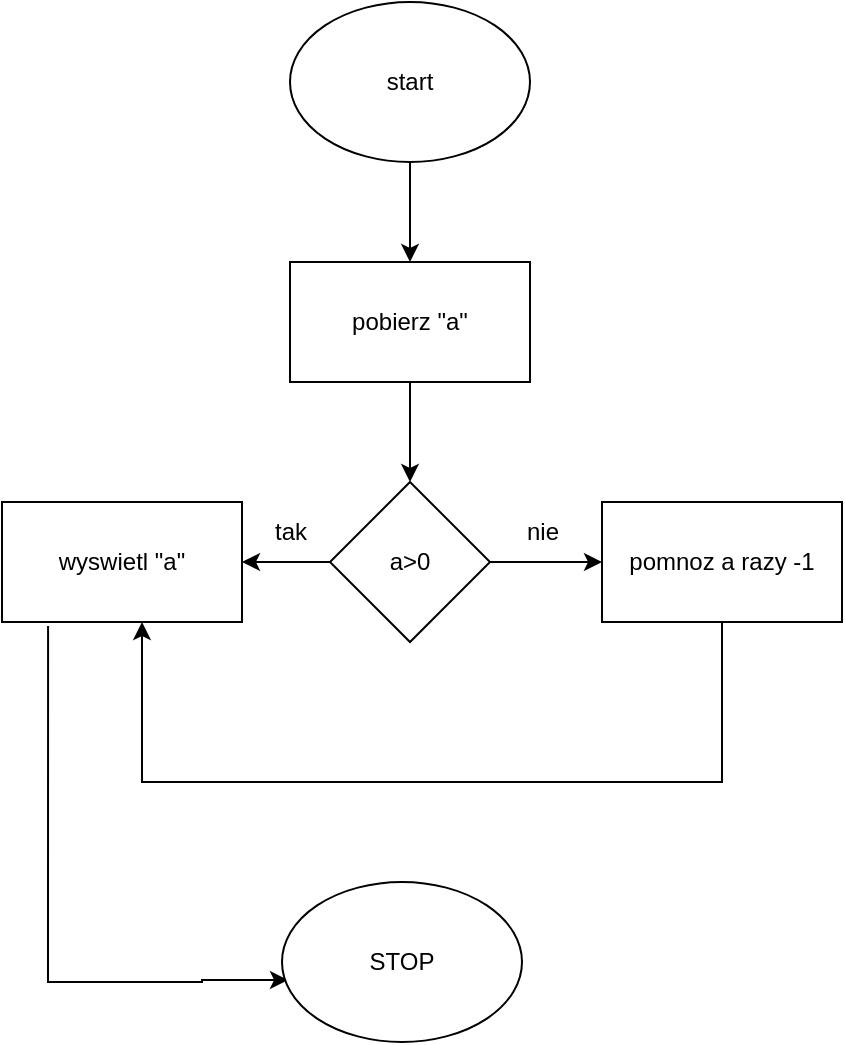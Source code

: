 <mxfile version="20.8.23" type="github">
  <diagram id="C5RBs43oDa-KdzZeNtuy" name="Page-1">
    <mxGraphModel dx="1434" dy="782" grid="1" gridSize="10" guides="1" tooltips="1" connect="1" arrows="1" fold="1" page="1" pageScale="1" pageWidth="827" pageHeight="1169" math="0" shadow="0">
      <root>
        <mxCell id="WIyWlLk6GJQsqaUBKTNV-0" />
        <mxCell id="WIyWlLk6GJQsqaUBKTNV-1" parent="WIyWlLk6GJQsqaUBKTNV-0" />
        <mxCell id="0BIkixSw7kdEACId5EGx-2" style="edgeStyle=orthogonalEdgeStyle;rounded=0;orthogonalLoop=1;jettySize=auto;html=1;" edge="1" parent="WIyWlLk6GJQsqaUBKTNV-1" source="0BIkixSw7kdEACId5EGx-0" target="0BIkixSw7kdEACId5EGx-1">
          <mxGeometry relative="1" as="geometry" />
        </mxCell>
        <mxCell id="0BIkixSw7kdEACId5EGx-0" value="start" style="ellipse;whiteSpace=wrap;html=1;" vertex="1" parent="WIyWlLk6GJQsqaUBKTNV-1">
          <mxGeometry x="354" y="20" width="120" height="80" as="geometry" />
        </mxCell>
        <mxCell id="0BIkixSw7kdEACId5EGx-4" style="edgeStyle=orthogonalEdgeStyle;rounded=0;orthogonalLoop=1;jettySize=auto;html=1;entryX=0.5;entryY=0;entryDx=0;entryDy=0;" edge="1" parent="WIyWlLk6GJQsqaUBKTNV-1" source="0BIkixSw7kdEACId5EGx-1" target="0BIkixSw7kdEACId5EGx-3">
          <mxGeometry relative="1" as="geometry" />
        </mxCell>
        <mxCell id="0BIkixSw7kdEACId5EGx-1" value="pobierz &quot;a&quot;" style="rounded=0;whiteSpace=wrap;html=1;" vertex="1" parent="WIyWlLk6GJQsqaUBKTNV-1">
          <mxGeometry x="354" y="150" width="120" height="60" as="geometry" />
        </mxCell>
        <mxCell id="0BIkixSw7kdEACId5EGx-7" style="edgeStyle=orthogonalEdgeStyle;rounded=0;orthogonalLoop=1;jettySize=auto;html=1;entryX=1;entryY=0.5;entryDx=0;entryDy=0;" edge="1" parent="WIyWlLk6GJQsqaUBKTNV-1" source="0BIkixSw7kdEACId5EGx-3" target="0BIkixSw7kdEACId5EGx-5">
          <mxGeometry relative="1" as="geometry" />
        </mxCell>
        <mxCell id="0BIkixSw7kdEACId5EGx-8" style="edgeStyle=orthogonalEdgeStyle;rounded=0;orthogonalLoop=1;jettySize=auto;html=1;exitX=1;exitY=0.5;exitDx=0;exitDy=0;" edge="1" parent="WIyWlLk6GJQsqaUBKTNV-1" source="0BIkixSw7kdEACId5EGx-3" target="0BIkixSw7kdEACId5EGx-6">
          <mxGeometry relative="1" as="geometry" />
        </mxCell>
        <mxCell id="0BIkixSw7kdEACId5EGx-3" value="a&amp;gt;0" style="rhombus;whiteSpace=wrap;html=1;" vertex="1" parent="WIyWlLk6GJQsqaUBKTNV-1">
          <mxGeometry x="374" y="260" width="80" height="80" as="geometry" />
        </mxCell>
        <mxCell id="0BIkixSw7kdEACId5EGx-12" style="edgeStyle=orthogonalEdgeStyle;rounded=0;orthogonalLoop=1;jettySize=auto;html=1;entryX=0.025;entryY=0.613;entryDx=0;entryDy=0;entryPerimeter=0;exitX=0.192;exitY=1.033;exitDx=0;exitDy=0;exitPerimeter=0;" edge="1" parent="WIyWlLk6GJQsqaUBKTNV-1" source="0BIkixSw7kdEACId5EGx-5" target="0BIkixSw7kdEACId5EGx-11">
          <mxGeometry relative="1" as="geometry">
            <mxPoint x="270" y="510" as="targetPoint" />
            <Array as="points">
              <mxPoint x="233" y="510" />
              <mxPoint x="310" y="510" />
              <mxPoint x="310" y="509" />
            </Array>
          </mxGeometry>
        </mxCell>
        <mxCell id="0BIkixSw7kdEACId5EGx-5" value="wyswietl &quot;a&quot;" style="rounded=0;whiteSpace=wrap;html=1;" vertex="1" parent="WIyWlLk6GJQsqaUBKTNV-1">
          <mxGeometry x="210" y="270" width="120" height="60" as="geometry" />
        </mxCell>
        <mxCell id="0BIkixSw7kdEACId5EGx-14" style="edgeStyle=orthogonalEdgeStyle;rounded=0;orthogonalLoop=1;jettySize=auto;html=1;" edge="1" parent="WIyWlLk6GJQsqaUBKTNV-1" source="0BIkixSw7kdEACId5EGx-6">
          <mxGeometry relative="1" as="geometry">
            <mxPoint x="280" y="330" as="targetPoint" />
            <Array as="points">
              <mxPoint x="570" y="410" />
              <mxPoint x="280" y="410" />
              <mxPoint x="280" y="330" />
            </Array>
          </mxGeometry>
        </mxCell>
        <mxCell id="0BIkixSw7kdEACId5EGx-6" value="pomnoz a razy -1" style="rounded=0;whiteSpace=wrap;html=1;" vertex="1" parent="WIyWlLk6GJQsqaUBKTNV-1">
          <mxGeometry x="510" y="270" width="120" height="60" as="geometry" />
        </mxCell>
        <mxCell id="0BIkixSw7kdEACId5EGx-9" value="tak" style="text;html=1;align=center;verticalAlign=middle;resizable=0;points=[];autosize=1;strokeColor=none;fillColor=none;" vertex="1" parent="WIyWlLk6GJQsqaUBKTNV-1">
          <mxGeometry x="334" y="270" width="40" height="30" as="geometry" />
        </mxCell>
        <mxCell id="0BIkixSw7kdEACId5EGx-10" value="nie" style="text;html=1;align=center;verticalAlign=middle;resizable=0;points=[];autosize=1;strokeColor=none;fillColor=none;" vertex="1" parent="WIyWlLk6GJQsqaUBKTNV-1">
          <mxGeometry x="460" y="270" width="40" height="30" as="geometry" />
        </mxCell>
        <mxCell id="0BIkixSw7kdEACId5EGx-11" value="STOP" style="ellipse;whiteSpace=wrap;html=1;" vertex="1" parent="WIyWlLk6GJQsqaUBKTNV-1">
          <mxGeometry x="350" y="460" width="120" height="80" as="geometry" />
        </mxCell>
      </root>
    </mxGraphModel>
  </diagram>
</mxfile>
